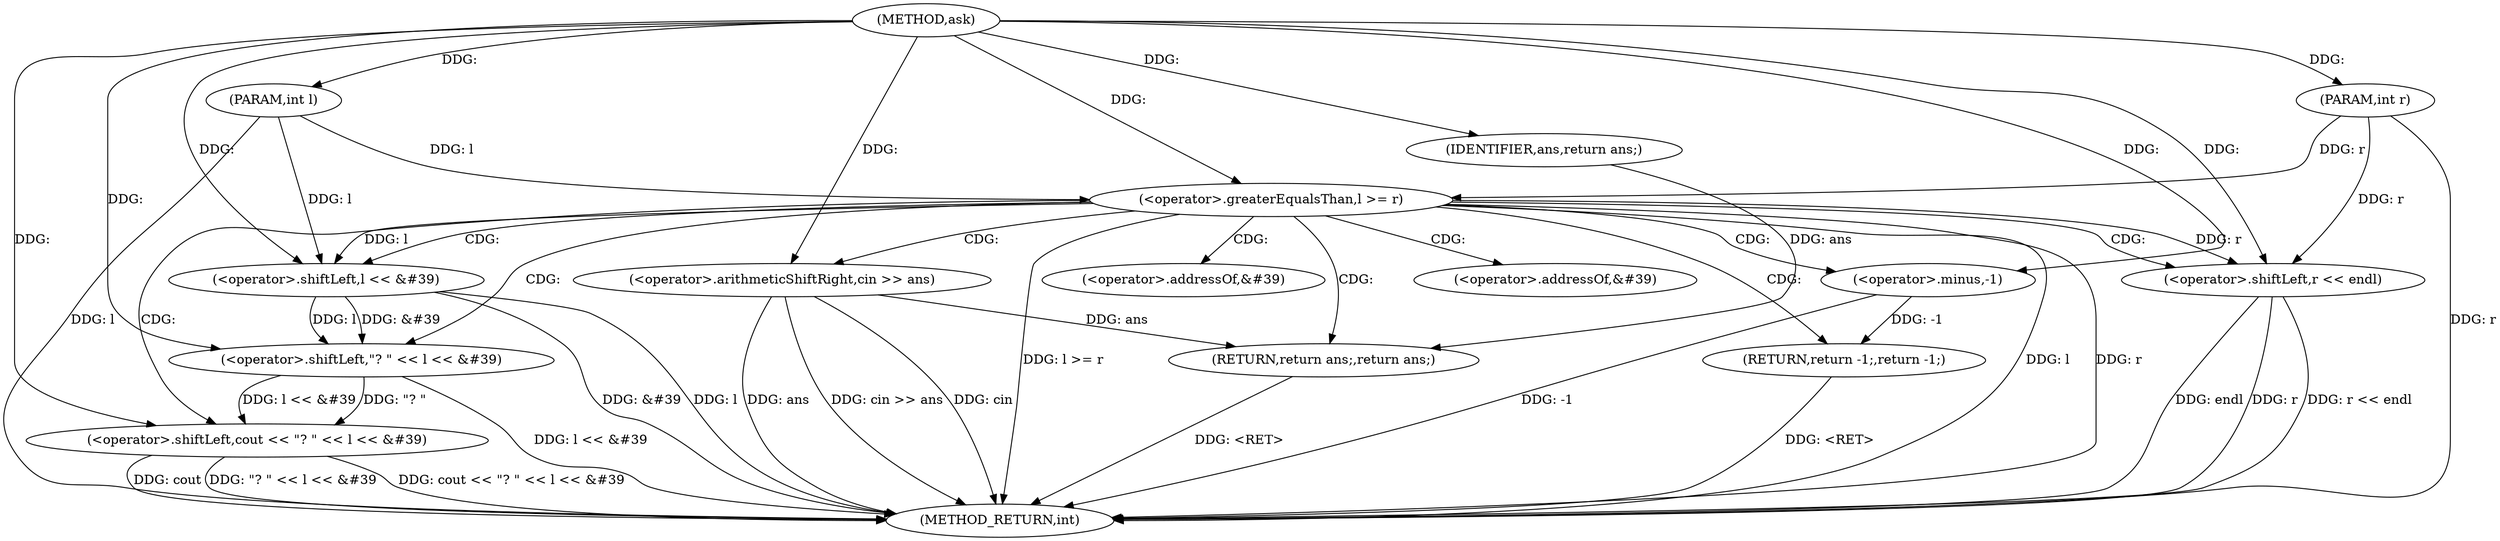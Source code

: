 digraph "ask" {  
"1000191" [label = "(METHOD,ask)" ]
"1000221" [label = "(METHOD_RETURN,int)" ]
"1000192" [label = "(PARAM,int l)" ]
"1000193" [label = "(PARAM,int r)" ]
"1000202" [label = "(<operator>.shiftLeft,cout << \"? \" << l << &#39)" ]
"1000212" [label = "(<operator>.shiftLeft,r << endl)" ]
"1000216" [label = "(<operator>.arithmeticShiftRight,cin >> ans)" ]
"1000219" [label = "(RETURN,return ans;,return ans;)" ]
"1000196" [label = "(<operator>.greaterEqualsThan,l >= r)" ]
"1000199" [label = "(RETURN,return -1;,return -1;)" ]
"1000220" [label = "(IDENTIFIER,ans,return ans;)" ]
"1000200" [label = "(<operator>.minus,-1)" ]
"1000204" [label = "(<operator>.shiftLeft,\"? \" << l << &#39)" ]
"1000206" [label = "(<operator>.shiftLeft,l << &#39)" ]
"1000210" [label = "(<operator>.addressOf,&#39)" ]
"1000208" [label = "(<operator>.addressOf,&#39)" ]
  "1000219" -> "1000221"  [ label = "DDG: <RET>"] 
  "1000199" -> "1000221"  [ label = "DDG: <RET>"] 
  "1000192" -> "1000221"  [ label = "DDG: l"] 
  "1000193" -> "1000221"  [ label = "DDG: r"] 
  "1000196" -> "1000221"  [ label = "DDG: l"] 
  "1000196" -> "1000221"  [ label = "DDG: r"] 
  "1000196" -> "1000221"  [ label = "DDG: l >= r"] 
  "1000206" -> "1000221"  [ label = "DDG: l"] 
  "1000206" -> "1000221"  [ label = "DDG: &#39"] 
  "1000204" -> "1000221"  [ label = "DDG: l << &#39"] 
  "1000202" -> "1000221"  [ label = "DDG: \"? \" << l << &#39"] 
  "1000202" -> "1000221"  [ label = "DDG: cout << \"? \" << l << &#39"] 
  "1000212" -> "1000221"  [ label = "DDG: r"] 
  "1000212" -> "1000221"  [ label = "DDG: r << endl"] 
  "1000216" -> "1000221"  [ label = "DDG: ans"] 
  "1000216" -> "1000221"  [ label = "DDG: cin >> ans"] 
  "1000200" -> "1000221"  [ label = "DDG: -1"] 
  "1000216" -> "1000221"  [ label = "DDG: cin"] 
  "1000202" -> "1000221"  [ label = "DDG: cout"] 
  "1000212" -> "1000221"  [ label = "DDG: endl"] 
  "1000191" -> "1000192"  [ label = "DDG: "] 
  "1000191" -> "1000193"  [ label = "DDG: "] 
  "1000220" -> "1000219"  [ label = "DDG: ans"] 
  "1000216" -> "1000219"  [ label = "DDG: ans"] 
  "1000200" -> "1000199"  [ label = "DDG: -1"] 
  "1000191" -> "1000202"  [ label = "DDG: "] 
  "1000204" -> "1000202"  [ label = "DDG: l << &#39"] 
  "1000204" -> "1000202"  [ label = "DDG: \"? \""] 
  "1000196" -> "1000212"  [ label = "DDG: r"] 
  "1000193" -> "1000212"  [ label = "DDG: r"] 
  "1000191" -> "1000212"  [ label = "DDG: "] 
  "1000191" -> "1000216"  [ label = "DDG: "] 
  "1000191" -> "1000220"  [ label = "DDG: "] 
  "1000192" -> "1000196"  [ label = "DDG: l"] 
  "1000191" -> "1000196"  [ label = "DDG: "] 
  "1000193" -> "1000196"  [ label = "DDG: r"] 
  "1000191" -> "1000204"  [ label = "DDG: "] 
  "1000206" -> "1000204"  [ label = "DDG: l"] 
  "1000206" -> "1000204"  [ label = "DDG: &#39"] 
  "1000191" -> "1000200"  [ label = "DDG: "] 
  "1000196" -> "1000206"  [ label = "DDG: l"] 
  "1000192" -> "1000206"  [ label = "DDG: l"] 
  "1000191" -> "1000206"  [ label = "DDG: "] 
  "1000196" -> "1000202"  [ label = "CDG: "] 
  "1000196" -> "1000210"  [ label = "CDG: "] 
  "1000196" -> "1000200"  [ label = "CDG: "] 
  "1000196" -> "1000208"  [ label = "CDG: "] 
  "1000196" -> "1000199"  [ label = "CDG: "] 
  "1000196" -> "1000206"  [ label = "CDG: "] 
  "1000196" -> "1000216"  [ label = "CDG: "] 
  "1000196" -> "1000212"  [ label = "CDG: "] 
  "1000196" -> "1000204"  [ label = "CDG: "] 
  "1000196" -> "1000219"  [ label = "CDG: "] 
}
